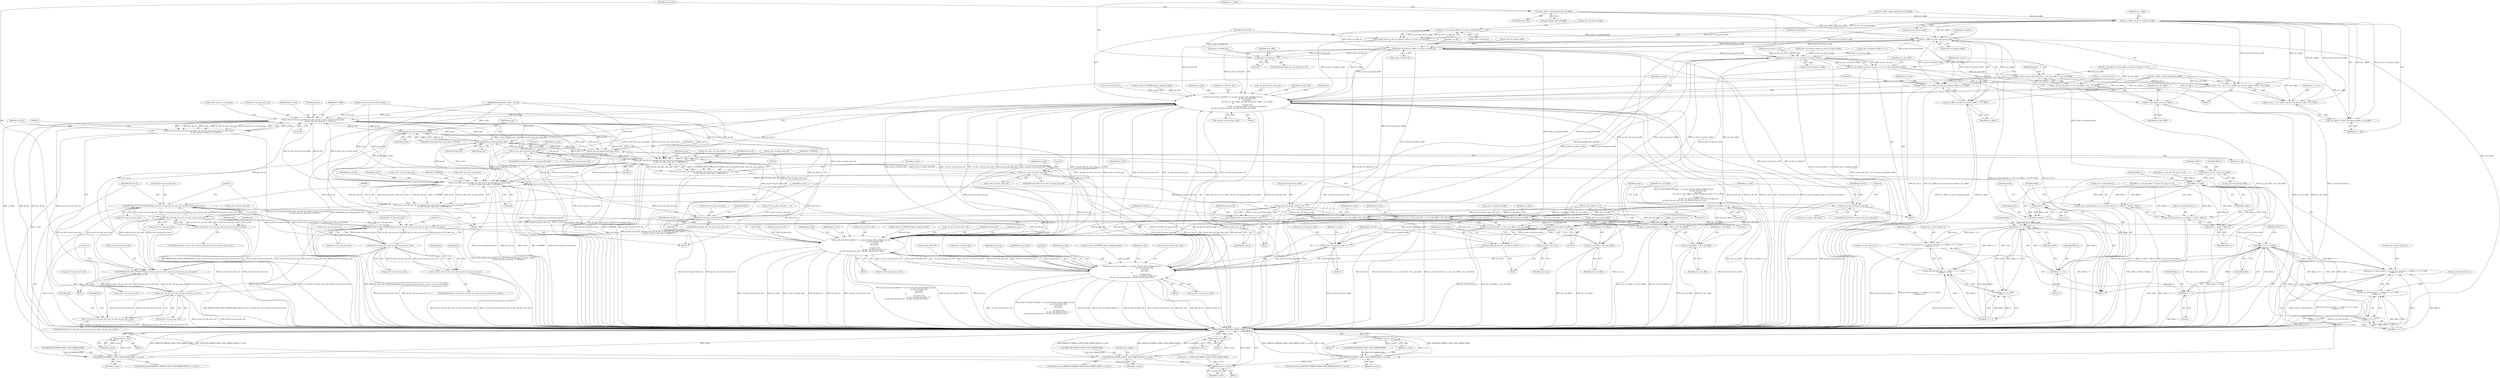 digraph "1_Android_58a6822d7140137ce957c6d2fc20bae1374186c1@array" {
"1000437" [label="(Call,u4_y_offset = gai2_impeg2_blk_y_off_fld[i])"];
"1000481" [label="(Call,u4_y_offset * ps_dec->u2_picture_width)"];
"1000476" [label="(Call,pu1_pred = pu1_out_p + u4_y_offset * ps_dec->u2_picture_width + u4_x_offset)"];
"1000506" [label="(Call,ps_dec->pf_idct_recon[idx * 2 + ps_dec->i4_last_value_one](pi2_vld_out,\n                                                            ps_dec->ai2_idct_stg1,\n                                                            pu1_pred,\n                                                            pu1_out_p + u4_y_offset * ps_dec->u2_picture_width + u4_x_offset,\n 8,\n                                                            u4_pred_strd,\n                                                            ps_dec->u2_picture_width << ps_dec->u2_field_dct,\n ~ps_dec->u4_non_zero_cols, ~ps_dec->u4_non_zero_rows))"];
"1000400" [label="(Call,ps_dec->pf_vld_inv_quant(ps_dec, pi2_vld_out, ps_dec->pu1_inv_scan_matrix,\n                              ps_dec->u2_prev_intra_mb, Y_LUMA, 0))"];
"1000210" [label="(Call,impeg2d_dec_pnb_mb_params(ps_dec))"];
"1000213" [label="(Call,impeg2d_dec_p_mb_params(ps_dec))"];
"1000371" [label="(Call,ps_dec_mb_params->pf_mc(ps_dec))"];
"1000562" [label="(Call,ps_dec->pf_vld_inv_quant(ps_dec, pi2_vld_out, ps_dec->pu1_inv_scan_matrix,\n                          ps_dec->u2_prev_intra_mb, U_CHROMA, 0))"];
"1000560" [label="(Call,e_error = ps_dec->pf_vld_inv_quant(ps_dec, pi2_vld_out, ps_dec->pu1_inv_scan_matrix,\n                          ps_dec->u2_prev_intra_mb, U_CHROMA, 0))"];
"1000574" [label="(Call,(IMPEG2D_ERROR_CODES_T)IVD_ERROR_NONE != e_error)"];
"1000580" [label="(Return,return e_error;)"];
"1000831" [label="(Return,return e_error;)"];
"1000582" [label="(Call,IMPEG2D_IDCT_INP_STATISTICS(pi2_vld_out, ps_dec->u4_non_zero_cols, ps_dec->u4_non_zero_rows))"];
"1000595" [label="(Call,ps_dec->u4_non_zero_cols | ps_dec->u4_non_zero_rows)"];
"1000442" [label="(Call,IMPEG2D_IDCT_INP_STATISTICS(pi2_vld_out, ps_dec->u4_non_zero_cols, ps_dec->u4_non_zero_rows))"];
"1000455" [label="(Call,ps_dec->u4_non_zero_cols | ps_dec->u4_non_zero_rows)"];
"1000453" [label="(Call,1 == (ps_dec->u4_non_zero_cols | ps_dec->u4_non_zero_rows))"];
"1000696" [label="(Call,IMPEG2D_IDCT_INP_STATISTICS(pi2_vld_out, ps_dec->u4_non_zero_cols, ps_dec->u4_non_zero_rows))"];
"1000709" [label="(Call,ps_dec->u4_non_zero_cols | ps_dec->u4_non_zero_rows)"];
"1000707" [label="(Call,1 == (ps_dec->u4_non_zero_cols | ps_dec->u4_non_zero_rows))"];
"1000750" [label="(Call,ps_dec->pf_idct_recon[idx * 2 + ps_dec->i4_last_value_one](pi2_vld_out,\n                                                        ps_dec->ai2_idct_stg1,\n                                                        pu1_pred,\n                                                        pu1_out_p,\n 8,\n                                                        u4_pred_strd,\n                                                        ps_dec->u2_picture_width >> 1,\n ~ps_dec->u4_non_zero_cols, ~ps_dec->u4_non_zero_rows))"];
"1000636" [label="(Call,ps_dec->pf_idct_recon[idx * 2 + ps_dec->i4_last_value_one](pi2_vld_out,\n                                                        ps_dec->ai2_idct_stg1,\n                                                        pu1_pred,\n                                                        pu1_out_p,\n 8,\n                                                        u4_pred_strd,\n                                                        ps_dec->u2_picture_width >> 1,\n ~ps_dec->u4_non_zero_cols, ~ps_dec->u4_non_zero_rows))"];
"1000676" [label="(Call,ps_dec->pf_vld_inv_quant(ps_dec, pi2_vld_out, ps_dec->pu1_inv_scan_matrix,\n                          ps_dec->u2_prev_intra_mb, V_CHROMA, 0))"];
"1000674" [label="(Call,e_error = ps_dec->pf_vld_inv_quant(ps_dec, pi2_vld_out, ps_dec->pu1_inv_scan_matrix,\n                          ps_dec->u2_prev_intra_mb, V_CHROMA, 0))"];
"1000688" [label="(Call,(IMPEG2D_ERROR_CODES_T)IVD_ERROR_NONE != e_error)"];
"1000694" [label="(Return,return e_error;)"];
"1000724" [label="(Call,0 == ps_dec->u2_prev_intra_mb)"];
"1000252" [label="(Call,ps_dec->u2_prev_intra_mb == 0)"];
"1000593" [label="(Call,1 == (ps_dec->u4_non_zero_cols | ps_dec->u4_non_zero_rows))"];
"1000610" [label="(Call,0 == ps_dec->u2_prev_intra_mb)"];
"1000398" [label="(Call,e_error = ps_dec->pf_vld_inv_quant(ps_dec, pi2_vld_out, ps_dec->pu1_inv_scan_matrix,\n                              ps_dec->u2_prev_intra_mb, Y_LUMA, 0))"];
"1000412" [label="(Call,(IMPEG2D_ERROR_CODES_T)IVD_ERROR_NONE != e_error)"];
"1000418" [label="(Return,return e_error;)"];
"1000470" [label="(Call,0 == ps_dec->u2_prev_intra_mb)"];
"1000478" [label="(Call,pu1_out_p + u4_y_offset * ps_dec->u2_picture_width + u4_x_offset)"];
"1000480" [label="(Call,u4_y_offset * ps_dec->u2_picture_width + u4_x_offset)"];
"1000489" [label="(Call,ps_dec->u2_picture_width << ps_dec->u2_field_dct)"];
"1000487" [label="(Call,u4_pred_strd = ps_dec->u2_picture_width << ps_dec->u2_field_dct)"];
"1000515" [label="(Call,u4_y_offset * ps_dec->u2_picture_width)"];
"1000512" [label="(Call,pu1_out_p + u4_y_offset * ps_dec->u2_picture_width + u4_x_offset)"];
"1000514" [label="(Call,u4_y_offset * ps_dec->u2_picture_width + u4_x_offset)"];
"1000523" [label="(Call,ps_dec->u2_picture_width << ps_dec->u2_field_dct)"];
"1000233" [label="(Call,(ps_dec->u2_mb_y << 4) * ps_dec->u2_picture_width)"];
"1000231" [label="(Call,u4_y_dst_offset = (ps_dec->u2_mb_y << 4) * ps_dec->u2_picture_width)"];
"1000242" [label="(Call,pu1_out_p = ps_cur_frm_buf->pu1_y + u4_x_dst_offset + u4_y_dst_offset)"];
"1000244" [label="(Call,ps_cur_frm_buf->pu1_y + u4_x_dst_offset + u4_y_dst_offset)"];
"1000248" [label="(Call,u4_x_dst_offset + u4_y_dst_offset)"];
"1000539" [label="(Call,u4_y_dst_offset >>= 2)"];
"1000551" [label="(Call,pu1_out_p = ps_cur_frm_buf->pu1_u + u4_x_dst_offset + u4_y_dst_offset)"];
"1000616" [label="(Call,pu1_pred = pu1_out_p)"];
"1000553" [label="(Call,ps_cur_frm_buf->pu1_u + u4_x_dst_offset + u4_y_dst_offset)"];
"1000557" [label="(Call,u4_x_dst_offset + u4_y_dst_offset)"];
"1000665" [label="(Call,pu1_out_p = ps_cur_frm_buf->pu1_v + u4_x_dst_offset + u4_y_dst_offset)"];
"1000730" [label="(Call,pu1_pred = pu1_out_p)"];
"1000667" [label="(Call,ps_cur_frm_buf->pu1_v + u4_x_dst_offset + u4_y_dst_offset)"];
"1000671" [label="(Call,u4_x_dst_offset + u4_y_dst_offset)"];
"1000292" [label="(Call,stride = ps_dec->u2_picture_width)"];
"1000324" [label="(Call,offset_y * stride)"];
"1000313" [label="(Call,ps_dec->s_dest_buf.pu1_y = ps_cur_frm_buf->pu1_y + offset_y * stride + offset_x)"];
"1000319" [label="(Call,ps_cur_frm_buf->pu1_y + offset_y * stride + offset_x)"];
"1000323" [label="(Call,offset_y * stride + offset_x)"];
"1000330" [label="(Call,stride >> 1)"];
"1000328" [label="(Call,stride = stride >> 1)"];
"1000344" [label="(Call,(offset_y >> 1) * stride)"];
"1000333" [label="(Call,ps_dec->s_dest_buf.pu1_u = ps_cur_frm_buf->pu1_u + (offset_y >> 1) * stride\n + (offset_x >> 1))"];
"1000339" [label="(Call,ps_cur_frm_buf->pu1_u + (offset_y >> 1) * stride\n + (offset_x >> 1))"];
"1000343" [label="(Call,(offset_y >> 1) * stride\n + (offset_x >> 1))"];
"1000363" [label="(Call,(offset_y >> 1) * stride)"];
"1000352" [label="(Call,ps_dec->s_dest_buf.pu1_v = ps_cur_frm_buf->pu1_v + (offset_y >> 1) * stride\n + (offset_x >> 1))"];
"1000358" [label="(Call,ps_cur_frm_buf->pu1_v + (offset_y >> 1) * stride\n + (offset_x >> 1))"];
"1000362" [label="(Call,(offset_y >> 1) * stride\n + (offset_x >> 1))"];
"1000345" [label="(Call,offset_y >> 1)"];
"1000364" [label="(Call,offset_y >> 1)"];
"1000621" [label="(Call,ps_dec->u2_picture_width >> 1)"];
"1000619" [label="(Call,u4_pred_strd = ps_dec->u2_picture_width >> 1)"];
"1000645" [label="(Call,ps_dec->u2_picture_width >> 1)"];
"1000735" [label="(Call,ps_dec->u2_picture_width >> 1)"];
"1000733" [label="(Call,u4_pred_strd = ps_dec->u2_picture_width >> 1)"];
"1000759" [label="(Call,ps_dec->u2_picture_width >> 1)"];
"1000426" [label="(Call,ps_dec->u2_field_dct == 0)"];
"1000334" [label="(Call,ps_dec->s_dest_buf.pu1_u)"];
"1000530" [label="(Call,~ps_dec->u4_non_zero_cols)"];
"1000584" [label="(Call,ps_dec->u4_non_zero_cols)"];
"1000694" [label="(Return,return e_error;)"];
"1000704" [label="(Block,)"];
"1000487" [label="(Call,u4_pred_strd = ps_dec->u2_picture_width << ps_dec->u2_field_dct)"];
"1000660" [label="(Identifier,ps_dec)"];
"1000253" [label="(Call,ps_dec->u2_prev_intra_mb)"];
"1000481" [label="(Call,u4_y_offset * ps_dec->u2_picture_width)"];
"1000211" [label="(Identifier,ps_dec)"];
"1000336" [label="(Identifier,ps_dec)"];
"1000251" [label="(ControlStructure,if(ps_dec->u2_prev_intra_mb == 0))"];
"1000520" [label="(Identifier,u4_x_offset)"];
"1000243" [label="(Identifier,pu1_out_p)"];
"1000454" [label="(Literal,1)"];
"1000581" [label="(Identifier,e_error)"];
"1000293" [label="(Identifier,stride)"];
"1000436" [label="(ControlStructure,else)"];
"1000339" [label="(Call,ps_cur_frm_buf->pu1_u + (offset_y >> 1) * stride\n + (offset_x >> 1))"];
"1000325" [label="(Identifier,offset_y)"];
"1000524" [label="(Call,ps_dec->u2_picture_width)"];
"1000609" [label="(ControlStructure,if(0 == ps_dec->u2_prev_intra_mb))"];
"1000298" [label="(Identifier,offset_x)"];
"1000646" [label="(Call,ps_dec->u2_picture_width)"];
"1000756" [label="(Identifier,pu1_out_p)"];
"1000105" [label="(MethodParameterIn,dec_state_t *ps_dec)"];
"1000615" [label="(Block,)"];
"1000533" [label="(Call,~ps_dec->u4_non_zero_rows)"];
"1000402" [label="(Identifier,pi2_vld_out)"];
"1000418" [label="(Return,return e_error;)"];
"1000527" [label="(Call,ps_dec->u2_field_dct)"];
"1000578" [label="(Identifier,e_error)"];
"1000431" [label="(Call,u4_y_offset = gai2_impeg2_blk_y_off_frm[i])"];
"1000263" [label="(Identifier,index)"];
"1000611" [label="(Literal,0)"];
"1000729" [label="(Block,)"];
"1000324" [label="(Call,offset_y * stride)"];
"1000333" [label="(Call,ps_dec->s_dest_buf.pu1_u = ps_cur_frm_buf->pu1_u + (offset_y >> 1) * stride\n + (offset_x >> 1))"];
"1000210" [label="(Call,impeg2d_dec_pnb_mb_params(ps_dec))"];
"1000739" [label="(Literal,1)"];
"1000453" [label="(Call,1 == (ps_dec->u4_non_zero_cols | ps_dec->u4_non_zero_rows))"];
"1000514" [label="(Call,u4_y_offset * ps_dec->u2_picture_width + u4_x_offset)"];
"1000678" [label="(Identifier,pi2_vld_out)"];
"1000522" [label="(Identifier,u4_pred_strd)"];
"1000758" [label="(Identifier,u4_pred_strd)"];
"1000371" [label="(Call,ps_dec_mb_params->pf_mc(ps_dec))"];
"1000734" [label="(Identifier,u4_pred_strd)"];
"1000736" [label="(Call,ps_dec->u2_picture_width)"];
"1000427" [label="(Call,ps_dec->u2_field_dct)"];
"1000346" [label="(Identifier,offset_y)"];
"1000645" [label="(Call,ps_dec->u2_picture_width >> 1)"];
"1000469" [label="(ControlStructure,if(0 == ps_dec->u2_prev_intra_mb))"];
"1000757" [label="(Literal,8)"];
"1000582" [label="(Call,IMPEG2D_IDCT_INP_STATISTICS(pi2_vld_out, ps_dec->u4_non_zero_cols, ps_dec->u4_non_zero_rows))"];
"1000755" [label="(Identifier,pu1_pred)"];
"1000575" [label="(Call,(IMPEG2D_ERROR_CODES_T)IVD_ERROR_NONE)"];
"1000607" [label="(Identifier,idx)"];
"1000612" [label="(Call,ps_dec->u2_prev_intra_mb)"];
"1000743" [label="(Identifier,pu1_pred)"];
"1000332" [label="(Literal,1)"];
"1000677" [label="(Identifier,ps_dec)"];
"1000444" [label="(Call,ps_dec->u4_non_zero_cols)"];
"1000551" [label="(Call,pu1_out_p = ps_cur_frm_buf->pu1_u + u4_x_dst_offset + u4_y_dst_offset)"];
"1000723" [label="(ControlStructure,if(0 == ps_dec->u2_prev_intra_mb))"];
"1000697" [label="(Identifier,pi2_vld_out)"];
"1000674" [label="(Call,e_error = ps_dec->pf_vld_inv_quant(ps_dec, pi2_vld_out, ps_dec->pu1_inv_scan_matrix,\n                          ps_dec->u2_prev_intra_mb, V_CHROMA, 0))"];
"1000493" [label="(Call,ps_dec->u2_field_dct)"];
"1000231" [label="(Call,u4_y_dst_offset = (ps_dec->u2_mb_y << 4) * ps_dec->u2_picture_width)"];
"1000483" [label="(Call,ps_dec->u2_picture_width)"];
"1000397" [label="(Block,)"];
"1000664" [label="(Block,)"];
"1000257" [label="(Block,)"];
"1000667" [label="(Call,ps_cur_frm_buf->pu1_v + u4_x_dst_offset + u4_y_dst_offset)"];
"1000489" [label="(Call,ps_dec->u2_picture_width << ps_dec->u2_field_dct)"];
"1000250" [label="(Identifier,u4_y_dst_offset)"];
"1000331" [label="(Identifier,stride)"];
"1000343" [label="(Call,(offset_y >> 1) * stride\n + (offset_x >> 1))"];
"1000643" [label="(Literal,8)"];
"1000590" [label="(Block,)"];
"1000151" [label="(Call,ps_dec->u2_picture_width = ps_dec->u2_frame_width)"];
"1000732" [label="(Identifier,pu1_out_p)"];
"1000306" [label="(Call,offset_y = (ps_dec->u2_mb_y << 4))"];
"1000633" [label="(Call,u4_pred_strd = 8)"];
"1000675" [label="(Identifier,e_error)"];
"1000742" [label="(Call,pu1_pred = (UWORD8 *)gau1_impeg2_zerobuf)"];
"1000725" [label="(Literal,0)"];
"1000369" [label="(Identifier,offset_x)"];
"1000297" [label="(Call,offset_x = u4_frm_offset + (ps_dec->u2_mb_x << 4))"];
"1000731" [label="(Identifier,pu1_pred)"];
"1000721" [label="(Identifier,idx)"];
"1000760" [label="(Call,ps_dec->u2_picture_width)"];
"1000713" [label="(Call,ps_dec->u4_non_zero_rows)"];
"1000559" [label="(Identifier,u4_y_dst_offset)"];
"1000381" [label="(Identifier,i)"];
"1000294" [label="(Call,ps_dec->u2_picture_width)"];
"1000696" [label="(Call,IMPEG2D_IDCT_INP_STATISTICS(pi2_vld_out, ps_dec->u4_non_zero_cols, ps_dec->u4_non_zero_rows))"];
"1000432" [label="(Identifier,u4_y_offset)"];
"1000477" [label="(Identifier,pu1_pred)"];
"1000368" [label="(Call,offset_x >> 1)"];
"1000212" [label="(ControlStructure,else)"];
"1000345" [label="(Call,offset_y >> 1)"];
"1000554" [label="(Call,ps_cur_frm_buf->pu1_u)"];
"1000467" [label="(Identifier,idx)"];
"1000515" [label="(Call,u4_y_offset * ps_dec->u2_picture_width)"];
"1000398" [label="(Call,e_error = ps_dec->pf_vld_inv_quant(ps_dec, pi2_vld_out, ps_dec->pu1_inv_scan_matrix,\n                              ps_dec->u2_prev_intra_mb, Y_LUMA, 0))"];
"1000366" [label="(Literal,1)"];
"1000637" [label="(Identifier,pi2_vld_out)"];
"1000401" [label="(Identifier,ps_dec)"];
"1000480" [label="(Call,u4_y_offset * ps_dec->u2_picture_width + u4_x_offset)"];
"1000568" [label="(Call,ps_dec->u2_prev_intra_mb)"];
"1000450" [label="(Block,)"];
"1000709" [label="(Call,ps_dec->u4_non_zero_cols | ps_dec->u4_non_zero_rows)"];
"1000689" [label="(Call,(IMPEG2D_ERROR_CODES_T)IVD_ERROR_NONE)"];
"1000536" [label="(Call,u4_x_dst_offset >>= 1)"];
"1000352" [label="(Call,ps_dec->s_dest_buf.pu1_v = ps_cur_frm_buf->pu1_v + (offset_y >> 1) * stride\n + (offset_x >> 1))"];
"1000641" [label="(Identifier,pu1_pred)"];
"1000471" [label="(Literal,0)"];
"1000499" [label="(Identifier,pu1_pred)"];
"1000571" [label="(Identifier,U_CHROMA)"];
"1000486" [label="(Identifier,u4_x_offset)"];
"1000248" [label="(Call,u4_x_dst_offset + u4_y_dst_offset)"];
"1000671" [label="(Call,u4_x_dst_offset + u4_y_dst_offset)"];
"1000507" [label="(Identifier,pi2_vld_out)"];
"1000472" [label="(Call,ps_dec->u2_prev_intra_mb)"];
"1000416" [label="(Identifier,e_error)"];
"1000717" [label="(Identifier,idx)"];
"1000673" [label="(Identifier,u4_y_dst_offset)"];
"1000513" [label="(Identifier,pu1_out_p)"];
"1000476" [label="(Call,pu1_pred = pu1_out_p + u4_y_offset * ps_dec->u2_picture_width + u4_x_offset)"];
"1000649" [label="(Literal,1)"];
"1000726" [label="(Call,ps_dec->u2_prev_intra_mb)"];
"1000665" [label="(Call,pu1_out_p = ps_cur_frm_buf->pu1_v + u4_x_dst_offset + u4_y_dst_offset)"];
"1000686" [label="(Literal,0)"];
"1000439" [label="(Call,gai2_impeg2_blk_y_off_fld[i])"];
"1000214" [label="(Identifier,ps_dec)"];
"1000353" [label="(Call,ps_dec->s_dest_buf.pu1_v)"];
"1000682" [label="(Call,ps_dec->u2_prev_intra_mb)"];
"1000572" [label="(Literal,0)"];
"1000642" [label="(Identifier,pu1_out_p)"];
"1000367" [label="(Identifier,stride)"];
"1000314" [label="(Call,ps_dec->s_dest_buf.pu1_y)"];
"1000217" [label="(Identifier,ps_dec)"];
"1000350" [label="(Identifier,offset_x)"];
"1000183" [label="(Block,)"];
"1000688" [label="(Call,(IMPEG2D_ERROR_CODES_T)IVD_ERROR_NONE != e_error)"];
"1000232" [label="(Identifier,u4_y_dst_offset)"];
"1000687" [label="(ControlStructure,if ((IMPEG2D_ERROR_CODES_T)IVD_ERROR_NONE != e_error))"];
"1000594" [label="(Literal,1)"];
"1000512" [label="(Call,pu1_out_p + u4_y_offset * ps_dec->u2_picture_width + u4_x_offset)"];
"1000698" [label="(Call,ps_dec->u4_non_zero_cols)"];
"1000426" [label="(Call,ps_dec->u2_field_dct == 0)"];
"1000552" [label="(Identifier,pu1_out_p)"];
"1000254" [label="(Identifier,ps_dec)"];
"1000463" [label="(Identifier,idx)"];
"1000165" [label="(Call,ps_dec->u2_picture_width <<= 1)"];
"1000323" [label="(Call,offset_y * stride + offset_x)"];
"1000707" [label="(Call,1 == (ps_dec->u4_non_zero_cols | ps_dec->u4_non_zero_rows))"];
"1000599" [label="(Call,ps_dec->u4_non_zero_rows)"];
"1000701" [label="(Call,ps_dec->u4_non_zero_rows)"];
"1000320" [label="(Call,ps_cur_frm_buf->pu1_y)"];
"1000580" [label="(Return,return e_error;)"];
"1000412" [label="(Call,(IMPEG2D_ERROR_CODES_T)IVD_ERROR_NONE != e_error)"];
"1000244" [label="(Call,ps_cur_frm_buf->pu1_y + u4_x_dst_offset + u4_y_dst_offset)"];
"1000751" [label="(Identifier,pi2_vld_out)"];
"1000692" [label="(Identifier,e_error)"];
"1000419" [label="(Identifier,e_error)"];
"1000558" [label="(Identifier,u4_x_dst_offset)"];
"1000328" [label="(Call,stride = stride >> 1)"];
"1000550" [label="(Block,)"];
"1000759" [label="(Call,ps_dec->u2_picture_width >> 1)"];
"1000629" [label="(Identifier,pu1_pred)"];
"1000616" [label="(Call,pu1_pred = pu1_out_p)"];
"1000363" [label="(Call,(offset_y >> 1) * stride)"];
"1000420" [label="(Call,u4_x_offset = gai2_impeg2_blk_x_off[i])"];
"1000618" [label="(Identifier,pu1_out_p)"];
"1000122" [label="(Call,e_error   = (IMPEG2D_ERROR_CODES_T)IVD_ERROR_NONE)"];
"1000326" [label="(Identifier,stride)"];
"1000540" [label="(Identifier,u4_y_dst_offset)"];
"1000710" [label="(Call,ps_dec->u4_non_zero_cols)"];
"1000313" [label="(Call,ps_dec->s_dest_buf.pu1_y = ps_cur_frm_buf->pu1_y + offset_y * stride + offset_x)"];
"1000735" [label="(Call,ps_dec->u2_picture_width >> 1)"];
"1000503" [label="(Call,u4_pred_strd = 8)"];
"1000292" [label="(Call,stride = ps_dec->u2_picture_width)"];
"1000141" [label="(Call,ps_dec->u2_prev_intra_mb    = 0)"];
"1000832" [label="(Identifier,e_error)"];
"1000595" [label="(Call,ps_dec->u4_non_zero_cols | ps_dec->u4_non_zero_rows)"];
"1000638" [label="(Call,ps_dec->ai2_idct_stg1)"];
"1000242" [label="(Call,pu1_out_p = ps_cur_frm_buf->pu1_y + u4_x_dst_offset + u4_y_dst_offset)"];
"1000252" [label="(Call,ps_dec->u2_prev_intra_mb == 0)"];
"1000470" [label="(Call,0 == ps_dec->u2_prev_intra_mb)"];
"1000456" [label="(Call,ps_dec->u4_non_zero_cols)"];
"1000617" [label="(Identifier,pu1_pred)"];
"1000517" [label="(Call,ps_dec->u2_picture_width)"];
"1000475" [label="(Block,)"];
"1000772" [label="(Identifier,ps_dec)"];
"1000539" [label="(Call,u4_y_dst_offset >>= 2)"];
"1000222" [label="(Call,u4_x_dst_offset = u4_frm_offset + (ps_dec->u2_mb_x << 4))"];
"1000355" [label="(Identifier,ps_dec)"];
"1000750" [label="(Call,ps_dec->pf_idct_recon[idx * 2 + ps_dec->i4_last_value_one](pi2_vld_out,\n                                                        ps_dec->ai2_idct_stg1,\n                                                        pu1_pred,\n                                                        pu1_out_p,\n 8,\n                                                        u4_pred_strd,\n                                                        ps_dec->u2_picture_width >> 1,\n ~ps_dec->u4_non_zero_cols, ~ps_dec->u4_non_zero_rows))"];
"1000560" [label="(Call,e_error = ps_dec->pf_vld_inv_quant(ps_dec, pi2_vld_out, ps_dec->pu1_inv_scan_matrix,\n                          ps_dec->u2_prev_intra_mb, U_CHROMA, 0))"];
"1000340" [label="(Call,ps_cur_frm_buf->pu1_u)"];
"1000417" [label="(Block,)"];
"1000506" [label="(Call,ps_dec->pf_idct_recon[idx * 2 + ps_dec->i4_last_value_one](pi2_vld_out,\n                                                            ps_dec->ai2_idct_stg1,\n                                                            pu1_pred,\n                                                            pu1_out_p + u4_y_offset * ps_dec->u2_picture_width + u4_x_offset,\n 8,\n                                                            u4_pred_strd,\n                                                            ps_dec->u2_picture_width << ps_dec->u2_field_dct,\n ~ps_dec->u4_non_zero_cols, ~ps_dec->u4_non_zero_rows))"];
"1000344" [label="(Call,(offset_y >> 1) * stride)"];
"1000430" [label="(Literal,0)"];
"1000372" [label="(Identifier,ps_dec)"];
"1000327" [label="(Identifier,offset_x)"];
"1000592" [label="(ControlStructure,if(1 == (ps_dec->u4_non_zero_cols | ps_dec->u4_non_zero_rows)))"];
"1000319" [label="(Call,ps_cur_frm_buf->pu1_y + offset_y * stride + offset_x)"];
"1000628" [label="(Call,pu1_pred = (UWORD8 *)gau1_impeg2_zerobuf)"];
"1000425" [label="(ControlStructure,if(ps_dec->u2_field_dct == 0))"];
"1000348" [label="(Identifier,stride)"];
"1000127" [label="(Call,pi2_vld_out = ps_dec->ai2_vld_buf)"];
"1000204" [label="(ControlStructure,if(ps_dec->e_pic_type == B_PIC))"];
"1000833" [label="(MethodReturn,IMPEG2D_ERROR_CODES_T)"];
"1000610" [label="(Call,0 == ps_dec->u2_prev_intra_mb)"];
"1000650" [label="(Call,~ps_dec->u4_non_zero_cols)"];
"1000672" [label="(Identifier,u4_x_dst_offset)"];
"1000452" [label="(ControlStructure,if(1 == (ps_dec->u4_non_zero_cols | ps_dec->u4_non_zero_rows)))"];
"1000561" [label="(Identifier,e_error)"];
"1000708" [label="(Literal,1)"];
"1000733" [label="(Call,u4_pred_strd = ps_dec->u2_picture_width >> 1)"];
"1000644" [label="(Identifier,u4_pred_strd)"];
"1000239" [label="(Call,ps_dec->u2_picture_width)"];
"1000409" [label="(Identifier,Y_LUMA)"];
"1000622" [label="(Call,ps_dec->u2_picture_width)"];
"1000459" [label="(Call,ps_dec->u4_non_zero_rows)"];
"1000557" [label="(Call,u4_x_dst_offset + u4_y_dst_offset)"];
"1000347" [label="(Literal,1)"];
"1000553" [label="(Call,ps_cur_frm_buf->pu1_u + u4_x_dst_offset + u4_y_dst_offset)"];
"1000651" [label="(Identifier,~ps_dec)"];
"1000362" [label="(Call,(offset_y >> 1) * stride\n + (offset_x >> 1))"];
"1000573" [label="(ControlStructure,if ((IMPEG2D_ERROR_CODES_T)IVD_ERROR_NONE != e_error))"];
"1000443" [label="(Identifier,pi2_vld_out)"];
"1000403" [label="(Call,ps_dec->pu1_inv_scan_matrix)"];
"1000596" [label="(Call,ps_dec->u4_non_zero_cols)"];
"1000406" [label="(Call,ps_dec->u2_prev_intra_mb)"];
"1000603" [label="(Identifier,idx)"];
"1000676" [label="(Call,ps_dec->pf_vld_inv_quant(ps_dec, pi2_vld_out, ps_dec->pu1_inv_scan_matrix,\n                          ps_dec->u2_prev_intra_mb, V_CHROMA, 0))"];
"1000358" [label="(Call,ps_cur_frm_buf->pu1_v + (offset_y >> 1) * stride\n + (offset_x >> 1))"];
"1000213" [label="(Call,impeg2d_dec_p_mb_params(ps_dec))"];
"1000498" [label="(Call,pu1_pred = (UWORD8 *)gau1_impeg2_zerobuf)"];
"1000685" [label="(Identifier,V_CHROMA)"];
"1000562" [label="(Call,ps_dec->pf_vld_inv_quant(ps_dec, pi2_vld_out, ps_dec->pu1_inv_scan_matrix,\n                          ps_dec->u2_prev_intra_mb, U_CHROMA, 0))"];
"1000438" [label="(Identifier,u4_y_offset)"];
"1000478" [label="(Call,pu1_out_p + u4_y_offset * ps_dec->u2_picture_width + u4_x_offset)"];
"1000482" [label="(Identifier,u4_y_offset)"];
"1000764" [label="(Call,~ps_dec->u4_non_zero_cols)"];
"1000724" [label="(Call,0 == ps_dec->u2_prev_intra_mb)"];
"1000668" [label="(Call,ps_cur_frm_buf->pu1_v)"];
"1000693" [label="(Block,)"];
"1000359" [label="(Call,ps_cur_frm_buf->pu1_v)"];
"1000516" [label="(Identifier,u4_y_offset)"];
"1000245" [label="(Call,ps_cur_frm_buf->pu1_y)"];
"1000447" [label="(Call,ps_dec->u4_non_zero_rows)"];
"1000636" [label="(Call,ps_dec->pf_idct_recon[idx * 2 + ps_dec->i4_last_value_one](pi2_vld_out,\n                                                        ps_dec->ai2_idct_stg1,\n                                                        pu1_pred,\n                                                        pu1_out_p,\n 8,\n                                                        u4_pred_strd,\n                                                        ps_dec->u2_picture_width >> 1,\n ~ps_dec->u4_non_zero_cols, ~ps_dec->u4_non_zero_rows))"];
"1000455" [label="(Call,ps_dec->u4_non_zero_cols | ps_dec->u4_non_zero_rows)"];
"1000563" [label="(Identifier,ps_dec)"];
"1000531" [label="(Identifier,~ps_dec)"];
"1000349" [label="(Call,offset_x >> 1)"];
"1000767" [label="(Call,~ps_dec->u4_non_zero_rows)"];
"1000106" [label="(Block,)"];
"1000619" [label="(Call,u4_pred_strd = ps_dec->u2_picture_width >> 1)"];
"1000695" [label="(Identifier,e_error)"];
"1000400" [label="(Call,ps_dec->pf_vld_inv_quant(ps_dec, pi2_vld_out, ps_dec->pu1_inv_scan_matrix,\n                              ps_dec->u2_prev_intra_mb, Y_LUMA, 0))"];
"1000479" [label="(Identifier,pu1_out_p)"];
"1000546" [label="(Identifier,ps_dec)"];
"1000437" [label="(Call,u4_y_offset = gai2_impeg2_blk_y_off_fld[i])"];
"1000706" [label="(ControlStructure,if(1 == (ps_dec->u4_non_zero_cols | ps_dec->u4_non_zero_rows)))"];
"1000730" [label="(Call,pu1_pred = pu1_out_p)"];
"1000488" [label="(Identifier,u4_pred_strd)"];
"1000511" [label="(Identifier,pu1_pred)"];
"1000364" [label="(Call,offset_y >> 1)"];
"1000256" [label="(Literal,0)"];
"1000653" [label="(Call,~ps_dec->u4_non_zero_rows)"];
"1000399" [label="(Identifier,e_error)"];
"1000413" [label="(Call,(IMPEG2D_ERROR_CODES_T)IVD_ERROR_NONE)"];
"1000583" [label="(Identifier,pi2_vld_out)"];
"1000565" [label="(Call,ps_dec->pu1_inv_scan_matrix)"];
"1000747" [label="(Call,u4_pred_strd = 8)"];
"1000593" [label="(Call,1 == (ps_dec->u4_non_zero_cols | ps_dec->u4_non_zero_rows))"];
"1000411" [label="(ControlStructure,if ((IMPEG2D_ERROR_CODES_T)IVD_ERROR_NONE != e_error))"];
"1000541" [label="(Literal,2)"];
"1000564" [label="(Identifier,pi2_vld_out)"];
"1000574" [label="(Call,(IMPEG2D_ERROR_CODES_T)IVD_ERROR_NONE != e_error)"];
"1000831" [label="(Return,return e_error;)"];
"1000521" [label="(Literal,8)"];
"1000620" [label="(Identifier,u4_pred_strd)"];
"1000442" [label="(Call,IMPEG2D_IDCT_INP_STATISTICS(pi2_vld_out, ps_dec->u4_non_zero_cols, ps_dec->u4_non_zero_rows))"];
"1000410" [label="(Literal,0)"];
"1000763" [label="(Literal,1)"];
"1000587" [label="(Call,ps_dec->u4_non_zero_rows)"];
"1000233" [label="(Call,(ps_dec->u2_mb_y << 4) * ps_dec->u2_picture_width)"];
"1000579" [label="(Block,)"];
"1000490" [label="(Call,ps_dec->u2_picture_width)"];
"1000523" [label="(Call,ps_dec->u2_picture_width << ps_dec->u2_field_dct)"];
"1000621" [label="(Call,ps_dec->u2_picture_width >> 1)"];
"1000421" [label="(Identifier,u4_x_offset)"];
"1000329" [label="(Identifier,stride)"];
"1000365" [label="(Identifier,offset_y)"];
"1000330" [label="(Call,stride >> 1)"];
"1000375" [label="(Identifier,i)"];
"1000625" [label="(Literal,1)"];
"1000765" [label="(Identifier,~ps_dec)"];
"1000234" [label="(Call,ps_dec->u2_mb_y << 4)"];
"1000666" [label="(Identifier,pu1_out_p)"];
"1000508" [label="(Call,ps_dec->ai2_idct_stg1)"];
"1000752" [label="(Call,ps_dec->ai2_idct_stg1)"];
"1000249" [label="(Identifier,u4_x_dst_offset)"];
"1000679" [label="(Call,ps_dec->pu1_inv_scan_matrix)"];
"1000437" -> "1000436"  [label="AST: "];
"1000437" -> "1000439"  [label="CFG: "];
"1000438" -> "1000437"  [label="AST: "];
"1000439" -> "1000437"  [label="AST: "];
"1000443" -> "1000437"  [label="CFG: "];
"1000437" -> "1000833"  [label="DDG: gai2_impeg2_blk_y_off_fld[i]"];
"1000437" -> "1000481"  [label="DDG: u4_y_offset"];
"1000437" -> "1000515"  [label="DDG: u4_y_offset"];
"1000481" -> "1000480"  [label="AST: "];
"1000481" -> "1000483"  [label="CFG: "];
"1000482" -> "1000481"  [label="AST: "];
"1000483" -> "1000481"  [label="AST: "];
"1000486" -> "1000481"  [label="CFG: "];
"1000481" -> "1000476"  [label="DDG: u4_y_offset"];
"1000481" -> "1000476"  [label="DDG: ps_dec->u2_picture_width"];
"1000481" -> "1000478"  [label="DDG: u4_y_offset"];
"1000481" -> "1000478"  [label="DDG: ps_dec->u2_picture_width"];
"1000481" -> "1000480"  [label="DDG: u4_y_offset"];
"1000481" -> "1000480"  [label="DDG: ps_dec->u2_picture_width"];
"1000431" -> "1000481"  [label="DDG: u4_y_offset"];
"1000523" -> "1000481"  [label="DDG: ps_dec->u2_picture_width"];
"1000233" -> "1000481"  [label="DDG: ps_dec->u2_picture_width"];
"1000481" -> "1000489"  [label="DDG: ps_dec->u2_picture_width"];
"1000481" -> "1000515"  [label="DDG: u4_y_offset"];
"1000476" -> "1000475"  [label="AST: "];
"1000476" -> "1000478"  [label="CFG: "];
"1000477" -> "1000476"  [label="AST: "];
"1000478" -> "1000476"  [label="AST: "];
"1000488" -> "1000476"  [label="CFG: "];
"1000242" -> "1000476"  [label="DDG: pu1_out_p"];
"1000420" -> "1000476"  [label="DDG: u4_x_offset"];
"1000476" -> "1000506"  [label="DDG: pu1_pred"];
"1000506" -> "1000450"  [label="AST: "];
"1000506" -> "1000533"  [label="CFG: "];
"1000507" -> "1000506"  [label="AST: "];
"1000508" -> "1000506"  [label="AST: "];
"1000511" -> "1000506"  [label="AST: "];
"1000512" -> "1000506"  [label="AST: "];
"1000521" -> "1000506"  [label="AST: "];
"1000522" -> "1000506"  [label="AST: "];
"1000523" -> "1000506"  [label="AST: "];
"1000530" -> "1000506"  [label="AST: "];
"1000533" -> "1000506"  [label="AST: "];
"1000381" -> "1000506"  [label="CFG: "];
"1000506" -> "1000833"  [label="DDG: ~ps_dec->u4_non_zero_rows"];
"1000506" -> "1000833"  [label="DDG: ps_dec->pf_idct_recon[idx * 2 + ps_dec->i4_last_value_one](pi2_vld_out,\n                                                            ps_dec->ai2_idct_stg1,\n                                                            pu1_pred,\n                                                            pu1_out_p + u4_y_offset * ps_dec->u2_picture_width + u4_x_offset,\n 8,\n                                                            u4_pred_strd,\n                                                            ps_dec->u2_picture_width << ps_dec->u2_field_dct,\n ~ps_dec->u4_non_zero_cols, ~ps_dec->u4_non_zero_rows)"];
"1000506" -> "1000833"  [label="DDG: u4_pred_strd"];
"1000506" -> "1000833"  [label="DDG: pi2_vld_out"];
"1000506" -> "1000833"  [label="DDG: pu1_pred"];
"1000506" -> "1000833"  [label="DDG: ~ps_dec->u4_non_zero_cols"];
"1000506" -> "1000833"  [label="DDG: ps_dec->u2_picture_width << ps_dec->u2_field_dct"];
"1000506" -> "1000833"  [label="DDG: pu1_out_p + u4_y_offset * ps_dec->u2_picture_width + u4_x_offset"];
"1000506" -> "1000833"  [label="DDG: ps_dec->ai2_idct_stg1"];
"1000506" -> "1000400"  [label="DDG: pi2_vld_out"];
"1000442" -> "1000506"  [label="DDG: pi2_vld_out"];
"1000636" -> "1000506"  [label="DDG: ps_dec->ai2_idct_stg1"];
"1000636" -> "1000506"  [label="DDG: ~ps_dec->u4_non_zero_cols"];
"1000636" -> "1000506"  [label="DDG: ~ps_dec->u4_non_zero_rows"];
"1000750" -> "1000506"  [label="DDG: ps_dec->ai2_idct_stg1"];
"1000750" -> "1000506"  [label="DDG: ~ps_dec->u4_non_zero_cols"];
"1000750" -> "1000506"  [label="DDG: ~ps_dec->u4_non_zero_rows"];
"1000498" -> "1000506"  [label="DDG: pu1_pred"];
"1000242" -> "1000506"  [label="DDG: pu1_out_p"];
"1000515" -> "1000506"  [label="DDG: u4_y_offset"];
"1000515" -> "1000506"  [label="DDG: ps_dec->u2_picture_width"];
"1000420" -> "1000506"  [label="DDG: u4_x_offset"];
"1000487" -> "1000506"  [label="DDG: u4_pred_strd"];
"1000503" -> "1000506"  [label="DDG: u4_pred_strd"];
"1000523" -> "1000506"  [label="DDG: ps_dec->u2_picture_width"];
"1000523" -> "1000506"  [label="DDG: ps_dec->u2_field_dct"];
"1000506" -> "1000562"  [label="DDG: pi2_vld_out"];
"1000506" -> "1000636"  [label="DDG: ps_dec->ai2_idct_stg1"];
"1000506" -> "1000636"  [label="DDG: ~ps_dec->u4_non_zero_cols"];
"1000506" -> "1000636"  [label="DDG: ~ps_dec->u4_non_zero_rows"];
"1000506" -> "1000676"  [label="DDG: pi2_vld_out"];
"1000506" -> "1000750"  [label="DDG: ps_dec->ai2_idct_stg1"];
"1000506" -> "1000750"  [label="DDG: ~ps_dec->u4_non_zero_cols"];
"1000506" -> "1000750"  [label="DDG: ~ps_dec->u4_non_zero_rows"];
"1000400" -> "1000398"  [label="AST: "];
"1000400" -> "1000410"  [label="CFG: "];
"1000401" -> "1000400"  [label="AST: "];
"1000402" -> "1000400"  [label="AST: "];
"1000403" -> "1000400"  [label="AST: "];
"1000406" -> "1000400"  [label="AST: "];
"1000409" -> "1000400"  [label="AST: "];
"1000410" -> "1000400"  [label="AST: "];
"1000398" -> "1000400"  [label="CFG: "];
"1000400" -> "1000833"  [label="DDG: Y_LUMA"];
"1000400" -> "1000833"  [label="DDG: ps_dec"];
"1000400" -> "1000833"  [label="DDG: pi2_vld_out"];
"1000400" -> "1000833"  [label="DDG: ps_dec->pu1_inv_scan_matrix"];
"1000400" -> "1000833"  [label="DDG: ps_dec->u2_prev_intra_mb"];
"1000400" -> "1000210"  [label="DDG: ps_dec"];
"1000400" -> "1000213"  [label="DDG: ps_dec"];
"1000400" -> "1000398"  [label="DDG: Y_LUMA"];
"1000400" -> "1000398"  [label="DDG: 0"];
"1000400" -> "1000398"  [label="DDG: pi2_vld_out"];
"1000400" -> "1000398"  [label="DDG: ps_dec"];
"1000400" -> "1000398"  [label="DDG: ps_dec->u2_prev_intra_mb"];
"1000400" -> "1000398"  [label="DDG: ps_dec->pu1_inv_scan_matrix"];
"1000213" -> "1000400"  [label="DDG: ps_dec"];
"1000210" -> "1000400"  [label="DDG: ps_dec"];
"1000371" -> "1000400"  [label="DDG: ps_dec"];
"1000105" -> "1000400"  [label="DDG: ps_dec"];
"1000750" -> "1000400"  [label="DDG: pi2_vld_out"];
"1000636" -> "1000400"  [label="DDG: pi2_vld_out"];
"1000127" -> "1000400"  [label="DDG: pi2_vld_out"];
"1000676" -> "1000400"  [label="DDG: ps_dec->pu1_inv_scan_matrix"];
"1000562" -> "1000400"  [label="DDG: ps_dec->pu1_inv_scan_matrix"];
"1000252" -> "1000400"  [label="DDG: ps_dec->u2_prev_intra_mb"];
"1000470" -> "1000400"  [label="DDG: ps_dec->u2_prev_intra_mb"];
"1000400" -> "1000442"  [label="DDG: pi2_vld_out"];
"1000400" -> "1000470"  [label="DDG: ps_dec->u2_prev_intra_mb"];
"1000400" -> "1000562"  [label="DDG: ps_dec"];
"1000400" -> "1000562"  [label="DDG: ps_dec->pu1_inv_scan_matrix"];
"1000400" -> "1000676"  [label="DDG: ps_dec"];
"1000400" -> "1000676"  [label="DDG: ps_dec->pu1_inv_scan_matrix"];
"1000210" -> "1000204"  [label="AST: "];
"1000210" -> "1000211"  [label="CFG: "];
"1000211" -> "1000210"  [label="AST: "];
"1000217" -> "1000210"  [label="CFG: "];
"1000210" -> "1000833"  [label="DDG: impeg2d_dec_pnb_mb_params(ps_dec)"];
"1000210" -> "1000833"  [label="DDG: ps_dec"];
"1000562" -> "1000210"  [label="DDG: ps_dec"];
"1000676" -> "1000210"  [label="DDG: ps_dec"];
"1000213" -> "1000210"  [label="DDG: ps_dec"];
"1000371" -> "1000210"  [label="DDG: ps_dec"];
"1000105" -> "1000210"  [label="DDG: ps_dec"];
"1000210" -> "1000213"  [label="DDG: ps_dec"];
"1000210" -> "1000371"  [label="DDG: ps_dec"];
"1000210" -> "1000562"  [label="DDG: ps_dec"];
"1000210" -> "1000676"  [label="DDG: ps_dec"];
"1000213" -> "1000212"  [label="AST: "];
"1000213" -> "1000214"  [label="CFG: "];
"1000214" -> "1000213"  [label="AST: "];
"1000217" -> "1000213"  [label="CFG: "];
"1000213" -> "1000833"  [label="DDG: ps_dec"];
"1000213" -> "1000833"  [label="DDG: impeg2d_dec_p_mb_params(ps_dec)"];
"1000562" -> "1000213"  [label="DDG: ps_dec"];
"1000676" -> "1000213"  [label="DDG: ps_dec"];
"1000371" -> "1000213"  [label="DDG: ps_dec"];
"1000105" -> "1000213"  [label="DDG: ps_dec"];
"1000213" -> "1000371"  [label="DDG: ps_dec"];
"1000213" -> "1000562"  [label="DDG: ps_dec"];
"1000213" -> "1000676"  [label="DDG: ps_dec"];
"1000371" -> "1000257"  [label="AST: "];
"1000371" -> "1000372"  [label="CFG: "];
"1000372" -> "1000371"  [label="AST: "];
"1000375" -> "1000371"  [label="CFG: "];
"1000371" -> "1000833"  [label="DDG: ps_dec"];
"1000371" -> "1000833"  [label="DDG: ps_dec_mb_params->pf_mc(ps_dec)"];
"1000105" -> "1000371"  [label="DDG: ps_dec"];
"1000371" -> "1000562"  [label="DDG: ps_dec"];
"1000371" -> "1000676"  [label="DDG: ps_dec"];
"1000562" -> "1000560"  [label="AST: "];
"1000562" -> "1000572"  [label="CFG: "];
"1000563" -> "1000562"  [label="AST: "];
"1000564" -> "1000562"  [label="AST: "];
"1000565" -> "1000562"  [label="AST: "];
"1000568" -> "1000562"  [label="AST: "];
"1000571" -> "1000562"  [label="AST: "];
"1000572" -> "1000562"  [label="AST: "];
"1000560" -> "1000562"  [label="CFG: "];
"1000562" -> "1000833"  [label="DDG: ps_dec"];
"1000562" -> "1000833"  [label="DDG: U_CHROMA"];
"1000562" -> "1000833"  [label="DDG: ps_dec->u2_prev_intra_mb"];
"1000562" -> "1000833"  [label="DDG: ps_dec->pu1_inv_scan_matrix"];
"1000562" -> "1000833"  [label="DDG: pi2_vld_out"];
"1000562" -> "1000560"  [label="DDG: U_CHROMA"];
"1000562" -> "1000560"  [label="DDG: 0"];
"1000562" -> "1000560"  [label="DDG: ps_dec"];
"1000562" -> "1000560"  [label="DDG: pi2_vld_out"];
"1000562" -> "1000560"  [label="DDG: ps_dec->pu1_inv_scan_matrix"];
"1000562" -> "1000560"  [label="DDG: ps_dec->u2_prev_intra_mb"];
"1000105" -> "1000562"  [label="DDG: ps_dec"];
"1000750" -> "1000562"  [label="DDG: pi2_vld_out"];
"1000636" -> "1000562"  [label="DDG: pi2_vld_out"];
"1000127" -> "1000562"  [label="DDG: pi2_vld_out"];
"1000676" -> "1000562"  [label="DDG: ps_dec->pu1_inv_scan_matrix"];
"1000252" -> "1000562"  [label="DDG: ps_dec->u2_prev_intra_mb"];
"1000470" -> "1000562"  [label="DDG: ps_dec->u2_prev_intra_mb"];
"1000562" -> "1000582"  [label="DDG: pi2_vld_out"];
"1000562" -> "1000610"  [label="DDG: ps_dec->u2_prev_intra_mb"];
"1000562" -> "1000676"  [label="DDG: ps_dec"];
"1000562" -> "1000676"  [label="DDG: ps_dec->pu1_inv_scan_matrix"];
"1000560" -> "1000550"  [label="AST: "];
"1000561" -> "1000560"  [label="AST: "];
"1000576" -> "1000560"  [label="CFG: "];
"1000560" -> "1000833"  [label="DDG: ps_dec->pf_vld_inv_quant(ps_dec, pi2_vld_out, ps_dec->pu1_inv_scan_matrix,\n                          ps_dec->u2_prev_intra_mb, U_CHROMA, 0)"];
"1000560" -> "1000574"  [label="DDG: e_error"];
"1000574" -> "1000573"  [label="AST: "];
"1000574" -> "1000578"  [label="CFG: "];
"1000575" -> "1000574"  [label="AST: "];
"1000578" -> "1000574"  [label="AST: "];
"1000581" -> "1000574"  [label="CFG: "];
"1000583" -> "1000574"  [label="CFG: "];
"1000574" -> "1000833"  [label="DDG: (IMPEG2D_ERROR_CODES_T)IVD_ERROR_NONE"];
"1000574" -> "1000833"  [label="DDG: (IMPEG2D_ERROR_CODES_T)IVD_ERROR_NONE != e_error"];
"1000574" -> "1000833"  [label="DDG: e_error"];
"1000575" -> "1000574"  [label="DDG: IVD_ERROR_NONE"];
"1000574" -> "1000580"  [label="DDG: e_error"];
"1000574" -> "1000831"  [label="DDG: e_error"];
"1000580" -> "1000579"  [label="AST: "];
"1000580" -> "1000581"  [label="CFG: "];
"1000581" -> "1000580"  [label="AST: "];
"1000833" -> "1000580"  [label="CFG: "];
"1000580" -> "1000833"  [label="DDG: <RET>"];
"1000581" -> "1000580"  [label="DDG: e_error"];
"1000831" -> "1000106"  [label="AST: "];
"1000831" -> "1000832"  [label="CFG: "];
"1000832" -> "1000831"  [label="AST: "];
"1000833" -> "1000831"  [label="CFG: "];
"1000831" -> "1000833"  [label="DDG: <RET>"];
"1000832" -> "1000831"  [label="DDG: e_error"];
"1000122" -> "1000831"  [label="DDG: e_error"];
"1000412" -> "1000831"  [label="DDG: e_error"];
"1000688" -> "1000831"  [label="DDG: e_error"];
"1000582" -> "1000550"  [label="AST: "];
"1000582" -> "1000587"  [label="CFG: "];
"1000583" -> "1000582"  [label="AST: "];
"1000584" -> "1000582"  [label="AST: "];
"1000587" -> "1000582"  [label="AST: "];
"1000594" -> "1000582"  [label="CFG: "];
"1000582" -> "1000833"  [label="DDG: IMPEG2D_IDCT_INP_STATISTICS(pi2_vld_out, ps_dec->u4_non_zero_cols, ps_dec->u4_non_zero_rows)"];
"1000595" -> "1000582"  [label="DDG: ps_dec->u4_non_zero_cols"];
"1000595" -> "1000582"  [label="DDG: ps_dec->u4_non_zero_rows"];
"1000709" -> "1000582"  [label="DDG: ps_dec->u4_non_zero_cols"];
"1000709" -> "1000582"  [label="DDG: ps_dec->u4_non_zero_rows"];
"1000455" -> "1000582"  [label="DDG: ps_dec->u4_non_zero_cols"];
"1000455" -> "1000582"  [label="DDG: ps_dec->u4_non_zero_rows"];
"1000582" -> "1000595"  [label="DDG: ps_dec->u4_non_zero_cols"];
"1000582" -> "1000595"  [label="DDG: ps_dec->u4_non_zero_rows"];
"1000582" -> "1000636"  [label="DDG: pi2_vld_out"];
"1000595" -> "1000593"  [label="AST: "];
"1000595" -> "1000599"  [label="CFG: "];
"1000596" -> "1000595"  [label="AST: "];
"1000599" -> "1000595"  [label="AST: "];
"1000593" -> "1000595"  [label="CFG: "];
"1000595" -> "1000833"  [label="DDG: ps_dec->u4_non_zero_rows"];
"1000595" -> "1000833"  [label="DDG: ps_dec->u4_non_zero_cols"];
"1000595" -> "1000442"  [label="DDG: ps_dec->u4_non_zero_cols"];
"1000595" -> "1000442"  [label="DDG: ps_dec->u4_non_zero_rows"];
"1000595" -> "1000593"  [label="DDG: ps_dec->u4_non_zero_cols"];
"1000595" -> "1000593"  [label="DDG: ps_dec->u4_non_zero_rows"];
"1000595" -> "1000696"  [label="DDG: ps_dec->u4_non_zero_cols"];
"1000595" -> "1000696"  [label="DDG: ps_dec->u4_non_zero_rows"];
"1000442" -> "1000397"  [label="AST: "];
"1000442" -> "1000447"  [label="CFG: "];
"1000443" -> "1000442"  [label="AST: "];
"1000444" -> "1000442"  [label="AST: "];
"1000447" -> "1000442"  [label="AST: "];
"1000454" -> "1000442"  [label="CFG: "];
"1000442" -> "1000833"  [label="DDG: IMPEG2D_IDCT_INP_STATISTICS(pi2_vld_out, ps_dec->u4_non_zero_cols, ps_dec->u4_non_zero_rows)"];
"1000709" -> "1000442"  [label="DDG: ps_dec->u4_non_zero_cols"];
"1000709" -> "1000442"  [label="DDG: ps_dec->u4_non_zero_rows"];
"1000455" -> "1000442"  [label="DDG: ps_dec->u4_non_zero_cols"];
"1000455" -> "1000442"  [label="DDG: ps_dec->u4_non_zero_rows"];
"1000442" -> "1000455"  [label="DDG: ps_dec->u4_non_zero_cols"];
"1000442" -> "1000455"  [label="DDG: ps_dec->u4_non_zero_rows"];
"1000455" -> "1000453"  [label="AST: "];
"1000455" -> "1000459"  [label="CFG: "];
"1000456" -> "1000455"  [label="AST: "];
"1000459" -> "1000455"  [label="AST: "];
"1000453" -> "1000455"  [label="CFG: "];
"1000455" -> "1000833"  [label="DDG: ps_dec->u4_non_zero_rows"];
"1000455" -> "1000833"  [label="DDG: ps_dec->u4_non_zero_cols"];
"1000455" -> "1000453"  [label="DDG: ps_dec->u4_non_zero_cols"];
"1000455" -> "1000453"  [label="DDG: ps_dec->u4_non_zero_rows"];
"1000455" -> "1000696"  [label="DDG: ps_dec->u4_non_zero_cols"];
"1000455" -> "1000696"  [label="DDG: ps_dec->u4_non_zero_rows"];
"1000453" -> "1000452"  [label="AST: "];
"1000454" -> "1000453"  [label="AST: "];
"1000463" -> "1000453"  [label="CFG: "];
"1000467" -> "1000453"  [label="CFG: "];
"1000453" -> "1000833"  [label="DDG: ps_dec->u4_non_zero_cols | ps_dec->u4_non_zero_rows"];
"1000453" -> "1000833"  [label="DDG: 1 == (ps_dec->u4_non_zero_cols | ps_dec->u4_non_zero_rows)"];
"1000696" -> "1000664"  [label="AST: "];
"1000696" -> "1000701"  [label="CFG: "];
"1000697" -> "1000696"  [label="AST: "];
"1000698" -> "1000696"  [label="AST: "];
"1000701" -> "1000696"  [label="AST: "];
"1000708" -> "1000696"  [label="CFG: "];
"1000696" -> "1000833"  [label="DDG: IMPEG2D_IDCT_INP_STATISTICS(pi2_vld_out, ps_dec->u4_non_zero_cols, ps_dec->u4_non_zero_rows)"];
"1000676" -> "1000696"  [label="DDG: pi2_vld_out"];
"1000709" -> "1000696"  [label="DDG: ps_dec->u4_non_zero_cols"];
"1000709" -> "1000696"  [label="DDG: ps_dec->u4_non_zero_rows"];
"1000696" -> "1000709"  [label="DDG: ps_dec->u4_non_zero_cols"];
"1000696" -> "1000709"  [label="DDG: ps_dec->u4_non_zero_rows"];
"1000696" -> "1000750"  [label="DDG: pi2_vld_out"];
"1000709" -> "1000707"  [label="AST: "];
"1000709" -> "1000713"  [label="CFG: "];
"1000710" -> "1000709"  [label="AST: "];
"1000713" -> "1000709"  [label="AST: "];
"1000707" -> "1000709"  [label="CFG: "];
"1000709" -> "1000833"  [label="DDG: ps_dec->u4_non_zero_cols"];
"1000709" -> "1000833"  [label="DDG: ps_dec->u4_non_zero_rows"];
"1000709" -> "1000707"  [label="DDG: ps_dec->u4_non_zero_cols"];
"1000709" -> "1000707"  [label="DDG: ps_dec->u4_non_zero_rows"];
"1000707" -> "1000706"  [label="AST: "];
"1000708" -> "1000707"  [label="AST: "];
"1000717" -> "1000707"  [label="CFG: "];
"1000721" -> "1000707"  [label="CFG: "];
"1000707" -> "1000833"  [label="DDG: ps_dec->u4_non_zero_cols | ps_dec->u4_non_zero_rows"];
"1000707" -> "1000833"  [label="DDG: 1 == (ps_dec->u4_non_zero_cols | ps_dec->u4_non_zero_rows)"];
"1000750" -> "1000704"  [label="AST: "];
"1000750" -> "1000767"  [label="CFG: "];
"1000751" -> "1000750"  [label="AST: "];
"1000752" -> "1000750"  [label="AST: "];
"1000755" -> "1000750"  [label="AST: "];
"1000756" -> "1000750"  [label="AST: "];
"1000757" -> "1000750"  [label="AST: "];
"1000758" -> "1000750"  [label="AST: "];
"1000759" -> "1000750"  [label="AST: "];
"1000764" -> "1000750"  [label="AST: "];
"1000767" -> "1000750"  [label="AST: "];
"1000772" -> "1000750"  [label="CFG: "];
"1000750" -> "1000833"  [label="DDG: pi2_vld_out"];
"1000750" -> "1000833"  [label="DDG: u4_pred_strd"];
"1000750" -> "1000833"  [label="DDG: ~ps_dec->u4_non_zero_rows"];
"1000750" -> "1000833"  [label="DDG: ps_dec->pf_idct_recon[idx * 2 + ps_dec->i4_last_value_one](pi2_vld_out,\n                                                        ps_dec->ai2_idct_stg1,\n                                                        pu1_pred,\n                                                        pu1_out_p,\n 8,\n                                                        u4_pred_strd,\n                                                        ps_dec->u2_picture_width >> 1,\n ~ps_dec->u4_non_zero_cols, ~ps_dec->u4_non_zero_rows)"];
"1000750" -> "1000833"  [label="DDG: pu1_pred"];
"1000750" -> "1000833"  [label="DDG: ps_dec->u2_picture_width >> 1"];
"1000750" -> "1000833"  [label="DDG: ps_dec->ai2_idct_stg1"];
"1000750" -> "1000833"  [label="DDG: ~ps_dec->u4_non_zero_cols"];
"1000750" -> "1000833"  [label="DDG: pu1_out_p"];
"1000750" -> "1000636"  [label="DDG: ps_dec->ai2_idct_stg1"];
"1000750" -> "1000636"  [label="DDG: ~ps_dec->u4_non_zero_cols"];
"1000750" -> "1000636"  [label="DDG: ~ps_dec->u4_non_zero_rows"];
"1000750" -> "1000676"  [label="DDG: pi2_vld_out"];
"1000636" -> "1000750"  [label="DDG: ps_dec->ai2_idct_stg1"];
"1000636" -> "1000750"  [label="DDG: ~ps_dec->u4_non_zero_cols"];
"1000636" -> "1000750"  [label="DDG: ~ps_dec->u4_non_zero_rows"];
"1000730" -> "1000750"  [label="DDG: pu1_pred"];
"1000742" -> "1000750"  [label="DDG: pu1_pred"];
"1000665" -> "1000750"  [label="DDG: pu1_out_p"];
"1000747" -> "1000750"  [label="DDG: u4_pred_strd"];
"1000733" -> "1000750"  [label="DDG: u4_pred_strd"];
"1000759" -> "1000750"  [label="DDG: ps_dec->u2_picture_width"];
"1000759" -> "1000750"  [label="DDG: 1"];
"1000636" -> "1000590"  [label="AST: "];
"1000636" -> "1000653"  [label="CFG: "];
"1000637" -> "1000636"  [label="AST: "];
"1000638" -> "1000636"  [label="AST: "];
"1000641" -> "1000636"  [label="AST: "];
"1000642" -> "1000636"  [label="AST: "];
"1000643" -> "1000636"  [label="AST: "];
"1000644" -> "1000636"  [label="AST: "];
"1000645" -> "1000636"  [label="AST: "];
"1000650" -> "1000636"  [label="AST: "];
"1000653" -> "1000636"  [label="AST: "];
"1000660" -> "1000636"  [label="CFG: "];
"1000636" -> "1000833"  [label="DDG: ps_dec->ai2_idct_stg1"];
"1000636" -> "1000833"  [label="DDG: ~ps_dec->u4_non_zero_cols"];
"1000636" -> "1000833"  [label="DDG: pu1_pred"];
"1000636" -> "1000833"  [label="DDG: u4_pred_strd"];
"1000636" -> "1000833"  [label="DDG: pi2_vld_out"];
"1000636" -> "1000833"  [label="DDG: ~ps_dec->u4_non_zero_rows"];
"1000636" -> "1000833"  [label="DDG: ps_dec->pf_idct_recon[idx * 2 + ps_dec->i4_last_value_one](pi2_vld_out,\n                                                        ps_dec->ai2_idct_stg1,\n                                                        pu1_pred,\n                                                        pu1_out_p,\n 8,\n                                                        u4_pred_strd,\n                                                        ps_dec->u2_picture_width >> 1,\n ~ps_dec->u4_non_zero_cols, ~ps_dec->u4_non_zero_rows)"];
"1000636" -> "1000833"  [label="DDG: ps_dec->u2_picture_width >> 1"];
"1000636" -> "1000833"  [label="DDG: pu1_out_p"];
"1000628" -> "1000636"  [label="DDG: pu1_pred"];
"1000616" -> "1000636"  [label="DDG: pu1_pred"];
"1000551" -> "1000636"  [label="DDG: pu1_out_p"];
"1000633" -> "1000636"  [label="DDG: u4_pred_strd"];
"1000619" -> "1000636"  [label="DDG: u4_pred_strd"];
"1000645" -> "1000636"  [label="DDG: ps_dec->u2_picture_width"];
"1000645" -> "1000636"  [label="DDG: 1"];
"1000636" -> "1000676"  [label="DDG: pi2_vld_out"];
"1000676" -> "1000674"  [label="AST: "];
"1000676" -> "1000686"  [label="CFG: "];
"1000677" -> "1000676"  [label="AST: "];
"1000678" -> "1000676"  [label="AST: "];
"1000679" -> "1000676"  [label="AST: "];
"1000682" -> "1000676"  [label="AST: "];
"1000685" -> "1000676"  [label="AST: "];
"1000686" -> "1000676"  [label="AST: "];
"1000674" -> "1000676"  [label="CFG: "];
"1000676" -> "1000833"  [label="DDG: ps_dec->u2_prev_intra_mb"];
"1000676" -> "1000833"  [label="DDG: pi2_vld_out"];
"1000676" -> "1000833"  [label="DDG: ps_dec"];
"1000676" -> "1000833"  [label="DDG: V_CHROMA"];
"1000676" -> "1000833"  [label="DDG: ps_dec->pu1_inv_scan_matrix"];
"1000676" -> "1000674"  [label="DDG: ps_dec->u2_prev_intra_mb"];
"1000676" -> "1000674"  [label="DDG: 0"];
"1000676" -> "1000674"  [label="DDG: pi2_vld_out"];
"1000676" -> "1000674"  [label="DDG: V_CHROMA"];
"1000676" -> "1000674"  [label="DDG: ps_dec"];
"1000676" -> "1000674"  [label="DDG: ps_dec->pu1_inv_scan_matrix"];
"1000105" -> "1000676"  [label="DDG: ps_dec"];
"1000127" -> "1000676"  [label="DDG: pi2_vld_out"];
"1000610" -> "1000676"  [label="DDG: ps_dec->u2_prev_intra_mb"];
"1000252" -> "1000676"  [label="DDG: ps_dec->u2_prev_intra_mb"];
"1000470" -> "1000676"  [label="DDG: ps_dec->u2_prev_intra_mb"];
"1000676" -> "1000724"  [label="DDG: ps_dec->u2_prev_intra_mb"];
"1000674" -> "1000664"  [label="AST: "];
"1000675" -> "1000674"  [label="AST: "];
"1000690" -> "1000674"  [label="CFG: "];
"1000674" -> "1000833"  [label="DDG: ps_dec->pf_vld_inv_quant(ps_dec, pi2_vld_out, ps_dec->pu1_inv_scan_matrix,\n                          ps_dec->u2_prev_intra_mb, V_CHROMA, 0)"];
"1000674" -> "1000688"  [label="DDG: e_error"];
"1000688" -> "1000687"  [label="AST: "];
"1000688" -> "1000692"  [label="CFG: "];
"1000689" -> "1000688"  [label="AST: "];
"1000692" -> "1000688"  [label="AST: "];
"1000695" -> "1000688"  [label="CFG: "];
"1000697" -> "1000688"  [label="CFG: "];
"1000688" -> "1000833"  [label="DDG: (IMPEG2D_ERROR_CODES_T)IVD_ERROR_NONE"];
"1000688" -> "1000833"  [label="DDG: (IMPEG2D_ERROR_CODES_T)IVD_ERROR_NONE != e_error"];
"1000688" -> "1000833"  [label="DDG: e_error"];
"1000689" -> "1000688"  [label="DDG: IVD_ERROR_NONE"];
"1000688" -> "1000694"  [label="DDG: e_error"];
"1000694" -> "1000693"  [label="AST: "];
"1000694" -> "1000695"  [label="CFG: "];
"1000695" -> "1000694"  [label="AST: "];
"1000833" -> "1000694"  [label="CFG: "];
"1000694" -> "1000833"  [label="DDG: <RET>"];
"1000695" -> "1000694"  [label="DDG: e_error"];
"1000724" -> "1000723"  [label="AST: "];
"1000724" -> "1000726"  [label="CFG: "];
"1000725" -> "1000724"  [label="AST: "];
"1000726" -> "1000724"  [label="AST: "];
"1000731" -> "1000724"  [label="CFG: "];
"1000743" -> "1000724"  [label="CFG: "];
"1000724" -> "1000833"  [label="DDG: 0 == ps_dec->u2_prev_intra_mb"];
"1000724" -> "1000833"  [label="DDG: ps_dec->u2_prev_intra_mb"];
"1000724" -> "1000252"  [label="DDG: ps_dec->u2_prev_intra_mb"];
"1000252" -> "1000251"  [label="AST: "];
"1000252" -> "1000256"  [label="CFG: "];
"1000253" -> "1000252"  [label="AST: "];
"1000256" -> "1000252"  [label="AST: "];
"1000263" -> "1000252"  [label="CFG: "];
"1000375" -> "1000252"  [label="CFG: "];
"1000252" -> "1000833"  [label="DDG: ps_dec->u2_prev_intra_mb"];
"1000252" -> "1000833"  [label="DDG: ps_dec->u2_prev_intra_mb == 0"];
"1000141" -> "1000252"  [label="DDG: ps_dec->u2_prev_intra_mb"];
"1000610" -> "1000252"  [label="DDG: ps_dec->u2_prev_intra_mb"];
"1000470" -> "1000252"  [label="DDG: ps_dec->u2_prev_intra_mb"];
"1000593" -> "1000592"  [label="AST: "];
"1000594" -> "1000593"  [label="AST: "];
"1000603" -> "1000593"  [label="CFG: "];
"1000607" -> "1000593"  [label="CFG: "];
"1000593" -> "1000833"  [label="DDG: ps_dec->u4_non_zero_cols | ps_dec->u4_non_zero_rows"];
"1000593" -> "1000833"  [label="DDG: 1 == (ps_dec->u4_non_zero_cols | ps_dec->u4_non_zero_rows)"];
"1000610" -> "1000609"  [label="AST: "];
"1000610" -> "1000612"  [label="CFG: "];
"1000611" -> "1000610"  [label="AST: "];
"1000612" -> "1000610"  [label="AST: "];
"1000617" -> "1000610"  [label="CFG: "];
"1000629" -> "1000610"  [label="CFG: "];
"1000610" -> "1000833"  [label="DDG: 0 == ps_dec->u2_prev_intra_mb"];
"1000610" -> "1000833"  [label="DDG: ps_dec->u2_prev_intra_mb"];
"1000398" -> "1000397"  [label="AST: "];
"1000399" -> "1000398"  [label="AST: "];
"1000414" -> "1000398"  [label="CFG: "];
"1000398" -> "1000833"  [label="DDG: ps_dec->pf_vld_inv_quant(ps_dec, pi2_vld_out, ps_dec->pu1_inv_scan_matrix,\n                              ps_dec->u2_prev_intra_mb, Y_LUMA, 0)"];
"1000398" -> "1000412"  [label="DDG: e_error"];
"1000412" -> "1000411"  [label="AST: "];
"1000412" -> "1000416"  [label="CFG: "];
"1000413" -> "1000412"  [label="AST: "];
"1000416" -> "1000412"  [label="AST: "];
"1000419" -> "1000412"  [label="CFG: "];
"1000421" -> "1000412"  [label="CFG: "];
"1000412" -> "1000833"  [label="DDG: (IMPEG2D_ERROR_CODES_T)IVD_ERROR_NONE != e_error"];
"1000412" -> "1000833"  [label="DDG: (IMPEG2D_ERROR_CODES_T)IVD_ERROR_NONE"];
"1000412" -> "1000833"  [label="DDG: e_error"];
"1000413" -> "1000412"  [label="DDG: IVD_ERROR_NONE"];
"1000412" -> "1000418"  [label="DDG: e_error"];
"1000418" -> "1000417"  [label="AST: "];
"1000418" -> "1000419"  [label="CFG: "];
"1000419" -> "1000418"  [label="AST: "];
"1000833" -> "1000418"  [label="CFG: "];
"1000418" -> "1000833"  [label="DDG: <RET>"];
"1000419" -> "1000418"  [label="DDG: e_error"];
"1000470" -> "1000469"  [label="AST: "];
"1000470" -> "1000472"  [label="CFG: "];
"1000471" -> "1000470"  [label="AST: "];
"1000472" -> "1000470"  [label="AST: "];
"1000477" -> "1000470"  [label="CFG: "];
"1000499" -> "1000470"  [label="CFG: "];
"1000470" -> "1000833"  [label="DDG: ps_dec->u2_prev_intra_mb"];
"1000470" -> "1000833"  [label="DDG: 0 == ps_dec->u2_prev_intra_mb"];
"1000478" -> "1000480"  [label="CFG: "];
"1000479" -> "1000478"  [label="AST: "];
"1000480" -> "1000478"  [label="AST: "];
"1000242" -> "1000478"  [label="DDG: pu1_out_p"];
"1000420" -> "1000478"  [label="DDG: u4_x_offset"];
"1000480" -> "1000486"  [label="CFG: "];
"1000486" -> "1000480"  [label="AST: "];
"1000420" -> "1000480"  [label="DDG: u4_x_offset"];
"1000489" -> "1000487"  [label="AST: "];
"1000489" -> "1000493"  [label="CFG: "];
"1000490" -> "1000489"  [label="AST: "];
"1000493" -> "1000489"  [label="AST: "];
"1000487" -> "1000489"  [label="CFG: "];
"1000489" -> "1000487"  [label="DDG: ps_dec->u2_picture_width"];
"1000489" -> "1000487"  [label="DDG: ps_dec->u2_field_dct"];
"1000426" -> "1000489"  [label="DDG: ps_dec->u2_field_dct"];
"1000489" -> "1000515"  [label="DDG: ps_dec->u2_picture_width"];
"1000489" -> "1000523"  [label="DDG: ps_dec->u2_field_dct"];
"1000487" -> "1000475"  [label="AST: "];
"1000488" -> "1000487"  [label="AST: "];
"1000507" -> "1000487"  [label="CFG: "];
"1000515" -> "1000514"  [label="AST: "];
"1000515" -> "1000517"  [label="CFG: "];
"1000516" -> "1000515"  [label="AST: "];
"1000517" -> "1000515"  [label="AST: "];
"1000520" -> "1000515"  [label="CFG: "];
"1000515" -> "1000833"  [label="DDG: u4_y_offset"];
"1000515" -> "1000512"  [label="DDG: u4_y_offset"];
"1000515" -> "1000512"  [label="DDG: ps_dec->u2_picture_width"];
"1000515" -> "1000514"  [label="DDG: u4_y_offset"];
"1000515" -> "1000514"  [label="DDG: ps_dec->u2_picture_width"];
"1000431" -> "1000515"  [label="DDG: u4_y_offset"];
"1000523" -> "1000515"  [label="DDG: ps_dec->u2_picture_width"];
"1000233" -> "1000515"  [label="DDG: ps_dec->u2_picture_width"];
"1000515" -> "1000523"  [label="DDG: ps_dec->u2_picture_width"];
"1000512" -> "1000514"  [label="CFG: "];
"1000513" -> "1000512"  [label="AST: "];
"1000514" -> "1000512"  [label="AST: "];
"1000521" -> "1000512"  [label="CFG: "];
"1000512" -> "1000833"  [label="DDG: pu1_out_p"];
"1000512" -> "1000833"  [label="DDG: u4_y_offset * ps_dec->u2_picture_width + u4_x_offset"];
"1000242" -> "1000512"  [label="DDG: pu1_out_p"];
"1000420" -> "1000512"  [label="DDG: u4_x_offset"];
"1000514" -> "1000520"  [label="CFG: "];
"1000520" -> "1000514"  [label="AST: "];
"1000514" -> "1000833"  [label="DDG: u4_x_offset"];
"1000514" -> "1000833"  [label="DDG: u4_y_offset * ps_dec->u2_picture_width"];
"1000420" -> "1000514"  [label="DDG: u4_x_offset"];
"1000523" -> "1000527"  [label="CFG: "];
"1000524" -> "1000523"  [label="AST: "];
"1000527" -> "1000523"  [label="AST: "];
"1000531" -> "1000523"  [label="CFG: "];
"1000523" -> "1000833"  [label="DDG: ps_dec->u2_picture_width"];
"1000523" -> "1000833"  [label="DDG: ps_dec->u2_field_dct"];
"1000523" -> "1000233"  [label="DDG: ps_dec->u2_picture_width"];
"1000523" -> "1000426"  [label="DDG: ps_dec->u2_field_dct"];
"1000426" -> "1000523"  [label="DDG: ps_dec->u2_field_dct"];
"1000523" -> "1000621"  [label="DDG: ps_dec->u2_picture_width"];
"1000523" -> "1000645"  [label="DDG: ps_dec->u2_picture_width"];
"1000523" -> "1000735"  [label="DDG: ps_dec->u2_picture_width"];
"1000523" -> "1000759"  [label="DDG: ps_dec->u2_picture_width"];
"1000233" -> "1000231"  [label="AST: "];
"1000233" -> "1000239"  [label="CFG: "];
"1000234" -> "1000233"  [label="AST: "];
"1000239" -> "1000233"  [label="AST: "];
"1000231" -> "1000233"  [label="CFG: "];
"1000233" -> "1000833"  [label="DDG: ps_dec->u2_picture_width"];
"1000233" -> "1000833"  [label="DDG: ps_dec->u2_mb_y << 4"];
"1000233" -> "1000231"  [label="DDG: ps_dec->u2_mb_y << 4"];
"1000233" -> "1000231"  [label="DDG: ps_dec->u2_picture_width"];
"1000234" -> "1000233"  [label="DDG: ps_dec->u2_mb_y"];
"1000234" -> "1000233"  [label="DDG: 4"];
"1000645" -> "1000233"  [label="DDG: ps_dec->u2_picture_width"];
"1000165" -> "1000233"  [label="DDG: ps_dec->u2_picture_width"];
"1000151" -> "1000233"  [label="DDG: ps_dec->u2_picture_width"];
"1000759" -> "1000233"  [label="DDG: ps_dec->u2_picture_width"];
"1000233" -> "1000292"  [label="DDG: ps_dec->u2_picture_width"];
"1000233" -> "1000621"  [label="DDG: ps_dec->u2_picture_width"];
"1000233" -> "1000645"  [label="DDG: ps_dec->u2_picture_width"];
"1000233" -> "1000735"  [label="DDG: ps_dec->u2_picture_width"];
"1000233" -> "1000759"  [label="DDG: ps_dec->u2_picture_width"];
"1000231" -> "1000183"  [label="AST: "];
"1000232" -> "1000231"  [label="AST: "];
"1000243" -> "1000231"  [label="CFG: "];
"1000231" -> "1000833"  [label="DDG: (ps_dec->u2_mb_y << 4) * ps_dec->u2_picture_width"];
"1000231" -> "1000242"  [label="DDG: u4_y_dst_offset"];
"1000231" -> "1000244"  [label="DDG: u4_y_dst_offset"];
"1000231" -> "1000248"  [label="DDG: u4_y_dst_offset"];
"1000231" -> "1000539"  [label="DDG: u4_y_dst_offset"];
"1000242" -> "1000183"  [label="AST: "];
"1000242" -> "1000244"  [label="CFG: "];
"1000243" -> "1000242"  [label="AST: "];
"1000244" -> "1000242"  [label="AST: "];
"1000254" -> "1000242"  [label="CFG: "];
"1000242" -> "1000833"  [label="DDG: ps_cur_frm_buf->pu1_y + u4_x_dst_offset + u4_y_dst_offset"];
"1000242" -> "1000833"  [label="DDG: pu1_out_p"];
"1000222" -> "1000242"  [label="DDG: u4_x_dst_offset"];
"1000244" -> "1000248"  [label="CFG: "];
"1000245" -> "1000244"  [label="AST: "];
"1000248" -> "1000244"  [label="AST: "];
"1000244" -> "1000833"  [label="DDG: u4_x_dst_offset + u4_y_dst_offset"];
"1000244" -> "1000833"  [label="DDG: ps_cur_frm_buf->pu1_y"];
"1000222" -> "1000244"  [label="DDG: u4_x_dst_offset"];
"1000248" -> "1000250"  [label="CFG: "];
"1000249" -> "1000248"  [label="AST: "];
"1000250" -> "1000248"  [label="AST: "];
"1000248" -> "1000833"  [label="DDG: u4_y_dst_offset"];
"1000248" -> "1000833"  [label="DDG: u4_x_dst_offset"];
"1000222" -> "1000248"  [label="DDG: u4_x_dst_offset"];
"1000539" -> "1000183"  [label="AST: "];
"1000539" -> "1000541"  [label="CFG: "];
"1000540" -> "1000539"  [label="AST: "];
"1000541" -> "1000539"  [label="AST: "];
"1000546" -> "1000539"  [label="CFG: "];
"1000539" -> "1000833"  [label="DDG: u4_y_dst_offset"];
"1000539" -> "1000833"  [label="DDG: u4_y_dst_offset >>= 2"];
"1000539" -> "1000551"  [label="DDG: u4_y_dst_offset"];
"1000539" -> "1000553"  [label="DDG: u4_y_dst_offset"];
"1000539" -> "1000557"  [label="DDG: u4_y_dst_offset"];
"1000539" -> "1000665"  [label="DDG: u4_y_dst_offset"];
"1000539" -> "1000667"  [label="DDG: u4_y_dst_offset"];
"1000539" -> "1000671"  [label="DDG: u4_y_dst_offset"];
"1000551" -> "1000550"  [label="AST: "];
"1000551" -> "1000553"  [label="CFG: "];
"1000552" -> "1000551"  [label="AST: "];
"1000553" -> "1000551"  [label="AST: "];
"1000561" -> "1000551"  [label="CFG: "];
"1000551" -> "1000833"  [label="DDG: ps_cur_frm_buf->pu1_u + u4_x_dst_offset + u4_y_dst_offset"];
"1000551" -> "1000833"  [label="DDG: pu1_out_p"];
"1000536" -> "1000551"  [label="DDG: u4_x_dst_offset"];
"1000551" -> "1000616"  [label="DDG: pu1_out_p"];
"1000616" -> "1000615"  [label="AST: "];
"1000616" -> "1000618"  [label="CFG: "];
"1000617" -> "1000616"  [label="AST: "];
"1000618" -> "1000616"  [label="AST: "];
"1000620" -> "1000616"  [label="CFG: "];
"1000553" -> "1000557"  [label="CFG: "];
"1000554" -> "1000553"  [label="AST: "];
"1000557" -> "1000553"  [label="AST: "];
"1000553" -> "1000833"  [label="DDG: ps_cur_frm_buf->pu1_u"];
"1000553" -> "1000833"  [label="DDG: u4_x_dst_offset + u4_y_dst_offset"];
"1000536" -> "1000553"  [label="DDG: u4_x_dst_offset"];
"1000557" -> "1000559"  [label="CFG: "];
"1000558" -> "1000557"  [label="AST: "];
"1000559" -> "1000557"  [label="AST: "];
"1000557" -> "1000833"  [label="DDG: u4_x_dst_offset"];
"1000557" -> "1000833"  [label="DDG: u4_y_dst_offset"];
"1000536" -> "1000557"  [label="DDG: u4_x_dst_offset"];
"1000665" -> "1000664"  [label="AST: "];
"1000665" -> "1000667"  [label="CFG: "];
"1000666" -> "1000665"  [label="AST: "];
"1000667" -> "1000665"  [label="AST: "];
"1000675" -> "1000665"  [label="CFG: "];
"1000665" -> "1000833"  [label="DDG: pu1_out_p"];
"1000665" -> "1000833"  [label="DDG: ps_cur_frm_buf->pu1_v + u4_x_dst_offset + u4_y_dst_offset"];
"1000536" -> "1000665"  [label="DDG: u4_x_dst_offset"];
"1000665" -> "1000730"  [label="DDG: pu1_out_p"];
"1000730" -> "1000729"  [label="AST: "];
"1000730" -> "1000732"  [label="CFG: "];
"1000731" -> "1000730"  [label="AST: "];
"1000732" -> "1000730"  [label="AST: "];
"1000734" -> "1000730"  [label="CFG: "];
"1000667" -> "1000671"  [label="CFG: "];
"1000668" -> "1000667"  [label="AST: "];
"1000671" -> "1000667"  [label="AST: "];
"1000667" -> "1000833"  [label="DDG: ps_cur_frm_buf->pu1_v"];
"1000667" -> "1000833"  [label="DDG: u4_x_dst_offset + u4_y_dst_offset"];
"1000536" -> "1000667"  [label="DDG: u4_x_dst_offset"];
"1000671" -> "1000673"  [label="CFG: "];
"1000672" -> "1000671"  [label="AST: "];
"1000673" -> "1000671"  [label="AST: "];
"1000671" -> "1000833"  [label="DDG: u4_x_dst_offset"];
"1000671" -> "1000833"  [label="DDG: u4_y_dst_offset"];
"1000536" -> "1000671"  [label="DDG: u4_x_dst_offset"];
"1000292" -> "1000257"  [label="AST: "];
"1000292" -> "1000294"  [label="CFG: "];
"1000293" -> "1000292"  [label="AST: "];
"1000294" -> "1000292"  [label="AST: "];
"1000298" -> "1000292"  [label="CFG: "];
"1000292" -> "1000833"  [label="DDG: ps_dec->u2_picture_width"];
"1000292" -> "1000324"  [label="DDG: stride"];
"1000324" -> "1000323"  [label="AST: "];
"1000324" -> "1000326"  [label="CFG: "];
"1000325" -> "1000324"  [label="AST: "];
"1000326" -> "1000324"  [label="AST: "];
"1000327" -> "1000324"  [label="CFG: "];
"1000324" -> "1000313"  [label="DDG: offset_y"];
"1000324" -> "1000313"  [label="DDG: stride"];
"1000324" -> "1000319"  [label="DDG: offset_y"];
"1000324" -> "1000319"  [label="DDG: stride"];
"1000324" -> "1000323"  [label="DDG: offset_y"];
"1000324" -> "1000323"  [label="DDG: stride"];
"1000306" -> "1000324"  [label="DDG: offset_y"];
"1000324" -> "1000330"  [label="DDG: stride"];
"1000324" -> "1000345"  [label="DDG: offset_y"];
"1000313" -> "1000257"  [label="AST: "];
"1000313" -> "1000319"  [label="CFG: "];
"1000314" -> "1000313"  [label="AST: "];
"1000319" -> "1000313"  [label="AST: "];
"1000329" -> "1000313"  [label="CFG: "];
"1000313" -> "1000833"  [label="DDG: ps_cur_frm_buf->pu1_y + offset_y * stride + offset_x"];
"1000313" -> "1000833"  [label="DDG: ps_dec->s_dest_buf.pu1_y"];
"1000297" -> "1000313"  [label="DDG: offset_x"];
"1000319" -> "1000323"  [label="CFG: "];
"1000320" -> "1000319"  [label="AST: "];
"1000323" -> "1000319"  [label="AST: "];
"1000319" -> "1000833"  [label="DDG: offset_y * stride + offset_x"];
"1000319" -> "1000833"  [label="DDG: ps_cur_frm_buf->pu1_y"];
"1000297" -> "1000319"  [label="DDG: offset_x"];
"1000323" -> "1000327"  [label="CFG: "];
"1000327" -> "1000323"  [label="AST: "];
"1000323" -> "1000833"  [label="DDG: offset_y * stride"];
"1000297" -> "1000323"  [label="DDG: offset_x"];
"1000330" -> "1000328"  [label="AST: "];
"1000330" -> "1000332"  [label="CFG: "];
"1000331" -> "1000330"  [label="AST: "];
"1000332" -> "1000330"  [label="AST: "];
"1000328" -> "1000330"  [label="CFG: "];
"1000330" -> "1000328"  [label="DDG: stride"];
"1000330" -> "1000328"  [label="DDG: 1"];
"1000328" -> "1000257"  [label="AST: "];
"1000329" -> "1000328"  [label="AST: "];
"1000336" -> "1000328"  [label="CFG: "];
"1000328" -> "1000833"  [label="DDG: stride >> 1"];
"1000328" -> "1000344"  [label="DDG: stride"];
"1000344" -> "1000343"  [label="AST: "];
"1000344" -> "1000348"  [label="CFG: "];
"1000345" -> "1000344"  [label="AST: "];
"1000348" -> "1000344"  [label="AST: "];
"1000350" -> "1000344"  [label="CFG: "];
"1000344" -> "1000333"  [label="DDG: offset_y >> 1"];
"1000344" -> "1000333"  [label="DDG: stride"];
"1000344" -> "1000339"  [label="DDG: offset_y >> 1"];
"1000344" -> "1000339"  [label="DDG: stride"];
"1000344" -> "1000343"  [label="DDG: offset_y >> 1"];
"1000344" -> "1000343"  [label="DDG: stride"];
"1000345" -> "1000344"  [label="DDG: offset_y"];
"1000345" -> "1000344"  [label="DDG: 1"];
"1000344" -> "1000363"  [label="DDG: stride"];
"1000333" -> "1000257"  [label="AST: "];
"1000333" -> "1000339"  [label="CFG: "];
"1000334" -> "1000333"  [label="AST: "];
"1000339" -> "1000333"  [label="AST: "];
"1000355" -> "1000333"  [label="CFG: "];
"1000333" -> "1000833"  [label="DDG: ps_dec->s_dest_buf.pu1_u"];
"1000333" -> "1000833"  [label="DDG: ps_cur_frm_buf->pu1_u + (offset_y >> 1) * stride\n + (offset_x >> 1)"];
"1000349" -> "1000333"  [label="DDG: offset_x"];
"1000349" -> "1000333"  [label="DDG: 1"];
"1000339" -> "1000343"  [label="CFG: "];
"1000340" -> "1000339"  [label="AST: "];
"1000343" -> "1000339"  [label="AST: "];
"1000339" -> "1000833"  [label="DDG: ps_cur_frm_buf->pu1_u"];
"1000349" -> "1000339"  [label="DDG: offset_x"];
"1000349" -> "1000339"  [label="DDG: 1"];
"1000343" -> "1000349"  [label="CFG: "];
"1000349" -> "1000343"  [label="AST: "];
"1000349" -> "1000343"  [label="DDG: offset_x"];
"1000349" -> "1000343"  [label="DDG: 1"];
"1000363" -> "1000362"  [label="AST: "];
"1000363" -> "1000367"  [label="CFG: "];
"1000364" -> "1000363"  [label="AST: "];
"1000367" -> "1000363"  [label="AST: "];
"1000369" -> "1000363"  [label="CFG: "];
"1000363" -> "1000833"  [label="DDG: offset_y >> 1"];
"1000363" -> "1000833"  [label="DDG: stride"];
"1000363" -> "1000352"  [label="DDG: offset_y >> 1"];
"1000363" -> "1000352"  [label="DDG: stride"];
"1000363" -> "1000358"  [label="DDG: offset_y >> 1"];
"1000363" -> "1000358"  [label="DDG: stride"];
"1000363" -> "1000362"  [label="DDG: offset_y >> 1"];
"1000363" -> "1000362"  [label="DDG: stride"];
"1000364" -> "1000363"  [label="DDG: offset_y"];
"1000364" -> "1000363"  [label="DDG: 1"];
"1000352" -> "1000257"  [label="AST: "];
"1000352" -> "1000358"  [label="CFG: "];
"1000353" -> "1000352"  [label="AST: "];
"1000358" -> "1000352"  [label="AST: "];
"1000372" -> "1000352"  [label="CFG: "];
"1000352" -> "1000833"  [label="DDG: ps_dec->s_dest_buf.pu1_v"];
"1000352" -> "1000833"  [label="DDG: ps_cur_frm_buf->pu1_v + (offset_y >> 1) * stride\n + (offset_x >> 1)"];
"1000368" -> "1000352"  [label="DDG: offset_x"];
"1000368" -> "1000352"  [label="DDG: 1"];
"1000358" -> "1000362"  [label="CFG: "];
"1000359" -> "1000358"  [label="AST: "];
"1000362" -> "1000358"  [label="AST: "];
"1000358" -> "1000833"  [label="DDG: (offset_y >> 1) * stride\n + (offset_x >> 1)"];
"1000358" -> "1000833"  [label="DDG: ps_cur_frm_buf->pu1_v"];
"1000368" -> "1000358"  [label="DDG: offset_x"];
"1000368" -> "1000358"  [label="DDG: 1"];
"1000362" -> "1000368"  [label="CFG: "];
"1000368" -> "1000362"  [label="AST: "];
"1000362" -> "1000833"  [label="DDG: offset_x >> 1"];
"1000362" -> "1000833"  [label="DDG: (offset_y >> 1) * stride"];
"1000368" -> "1000362"  [label="DDG: offset_x"];
"1000368" -> "1000362"  [label="DDG: 1"];
"1000345" -> "1000347"  [label="CFG: "];
"1000346" -> "1000345"  [label="AST: "];
"1000347" -> "1000345"  [label="AST: "];
"1000348" -> "1000345"  [label="CFG: "];
"1000345" -> "1000364"  [label="DDG: offset_y"];
"1000364" -> "1000366"  [label="CFG: "];
"1000365" -> "1000364"  [label="AST: "];
"1000366" -> "1000364"  [label="AST: "];
"1000367" -> "1000364"  [label="CFG: "];
"1000364" -> "1000833"  [label="DDG: offset_y"];
"1000621" -> "1000619"  [label="AST: "];
"1000621" -> "1000625"  [label="CFG: "];
"1000622" -> "1000621"  [label="AST: "];
"1000625" -> "1000621"  [label="AST: "];
"1000619" -> "1000621"  [label="CFG: "];
"1000621" -> "1000619"  [label="DDG: ps_dec->u2_picture_width"];
"1000621" -> "1000619"  [label="DDG: 1"];
"1000621" -> "1000645"  [label="DDG: ps_dec->u2_picture_width"];
"1000619" -> "1000615"  [label="AST: "];
"1000620" -> "1000619"  [label="AST: "];
"1000637" -> "1000619"  [label="CFG: "];
"1000645" -> "1000649"  [label="CFG: "];
"1000646" -> "1000645"  [label="AST: "];
"1000649" -> "1000645"  [label="AST: "];
"1000651" -> "1000645"  [label="CFG: "];
"1000645" -> "1000833"  [label="DDG: ps_dec->u2_picture_width"];
"1000645" -> "1000735"  [label="DDG: ps_dec->u2_picture_width"];
"1000645" -> "1000759"  [label="DDG: ps_dec->u2_picture_width"];
"1000735" -> "1000733"  [label="AST: "];
"1000735" -> "1000739"  [label="CFG: "];
"1000736" -> "1000735"  [label="AST: "];
"1000739" -> "1000735"  [label="AST: "];
"1000733" -> "1000735"  [label="CFG: "];
"1000735" -> "1000733"  [label="DDG: ps_dec->u2_picture_width"];
"1000735" -> "1000733"  [label="DDG: 1"];
"1000735" -> "1000759"  [label="DDG: ps_dec->u2_picture_width"];
"1000733" -> "1000729"  [label="AST: "];
"1000734" -> "1000733"  [label="AST: "];
"1000751" -> "1000733"  [label="CFG: "];
"1000759" -> "1000763"  [label="CFG: "];
"1000760" -> "1000759"  [label="AST: "];
"1000763" -> "1000759"  [label="AST: "];
"1000765" -> "1000759"  [label="CFG: "];
"1000759" -> "1000833"  [label="DDG: ps_dec->u2_picture_width"];
"1000426" -> "1000425"  [label="AST: "];
"1000426" -> "1000430"  [label="CFG: "];
"1000427" -> "1000426"  [label="AST: "];
"1000430" -> "1000426"  [label="AST: "];
"1000432" -> "1000426"  [label="CFG: "];
"1000438" -> "1000426"  [label="CFG: "];
"1000426" -> "1000833"  [label="DDG: ps_dec->u2_field_dct == 0"];
}
